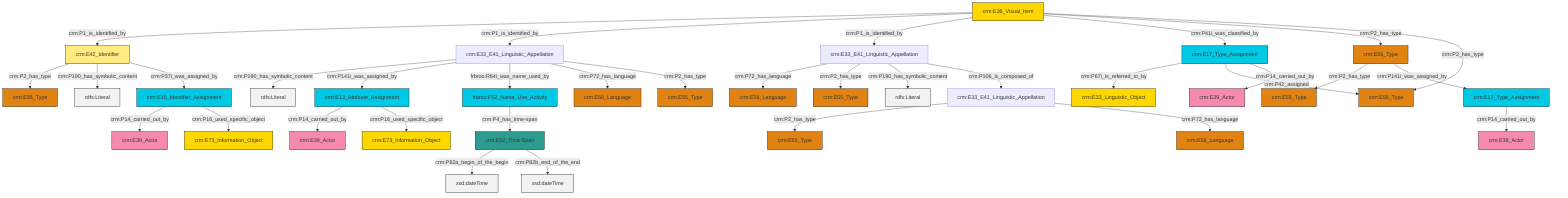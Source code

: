 graph TD
classDef Literal fill:#f2f2f2,stroke:#000000;
classDef CRM_Entity fill:#FFFFFF,stroke:#000000;
classDef Temporal_Entity fill:#00C9E6, stroke:#000000;
classDef Type fill:#E18312, stroke:#000000;
classDef Time-Span fill:#2C9C91, stroke:#000000;
classDef Appellation fill:#FFEB7F, stroke:#000000;
classDef Place fill:#008836, stroke:#000000;
classDef Persistent_Item fill:#B266B2, stroke:#000000;
classDef Conceptual_Object fill:#FFD700, stroke:#000000;
classDef Physical_Thing fill:#D2B48C, stroke:#000000;
classDef Actor fill:#f58aad, stroke:#000000;
classDef PC_Classes fill:#4ce600, stroke:#000000;
classDef Multi fill:#cccccc,stroke:#000000;

10["crm:E33_E41_Linguistic_Appellation"]:::Default -->|crm:P72_has_language| 11["crm:E56_Language"]:::Type
13["crm:E36_Visual_Item"]:::Conceptual_Object -->|crm:P1_is_identified_by| 14["crm:E42_Identifier"]:::Appellation
17["crm:E52_Time-Span"]:::Time-Span -->|crm:P82a_begin_of_the_begin| 18[xsd:dateTime]:::Literal
13["crm:E36_Visual_Item"]:::Conceptual_Object -->|crm:P1_is_identified_by| 28["crm:E33_E41_Linguistic_Appellation"]:::Default
29["crm:E17_Type_Assignment"]:::Temporal_Entity -->|crm:P14_carried_out_by| 8["crm:E39_Actor"]:::Actor
21["crm:E33_E41_Linguistic_Appellation"]:::Default -->|crm:P2_has_type| 23["crm:E55_Type"]:::Type
17["crm:E52_Time-Span"]:::Time-Span -->|crm:P82b_end_of_the_end| 34[xsd:dateTime]:::Literal
28["crm:E33_E41_Linguistic_Appellation"]:::Default -->|crm:P190_has_symbolic_content| 36[rdfs:Literal]:::Literal
0["crm:E13_Attribute_Assignment"]:::Temporal_Entity -->|crm:P14_carried_out_by| 37["crm:E39_Actor"]:::Actor
10["crm:E33_E41_Linguistic_Appellation"]:::Default -->|crm:P2_has_type| 38["crm:E55_Type"]:::Type
41["crm:E17_Type_Assignment"]:::Temporal_Entity -->|crm:P67i_is_referred_to_by| 32["crm:E33_Linguistic_Object"]:::Conceptual_Object
28["crm:E33_E41_Linguistic_Appellation"]:::Default -->|crm:P141i_was_assigned_by| 0["crm:E13_Attribute_Assignment"]:::Temporal_Entity
25["frbroo:F52_Name_Use_Activity"]:::Temporal_Entity -->|crm:P4_has_time-span| 17["crm:E52_Time-Span"]:::Time-Span
43["crm:E15_Identifier_Assignment"]:::Temporal_Entity -->|crm:P14_carried_out_by| 44["crm:E39_Actor"]:::Actor
14["crm:E42_Identifier"]:::Appellation -->|crm:P2_has_type| 19["crm:E55_Type"]:::Type
28["crm:E33_E41_Linguistic_Appellation"]:::Default -->|frbroo:R64i_was_name_used_by| 25["frbroo:F52_Name_Use_Activity"]:::Temporal_Entity
13["crm:E36_Visual_Item"]:::Conceptual_Object -->|crm:P1_is_identified_by| 10["crm:E33_E41_Linguistic_Appellation"]:::Default
13["crm:E36_Visual_Item"]:::Conceptual_Object -->|crm:P41i_was_classified_by| 41["crm:E17_Type_Assignment"]:::Temporal_Entity
28["crm:E33_E41_Linguistic_Appellation"]:::Default -->|crm:P72_has_language| 39["crm:E56_Language"]:::Type
21["crm:E33_E41_Linguistic_Appellation"]:::Default -->|crm:P72_has_language| 15["crm:E56_Language"]:::Type
13["crm:E36_Visual_Item"]:::Conceptual_Object -->|crm:P2_has_type| 50["crm:E55_Type"]:::Type
14["crm:E42_Identifier"]:::Appellation -->|crm:P190_has_symbolic_content| 53[rdfs:Literal]:::Literal
41["crm:E17_Type_Assignment"]:::Temporal_Entity -->|crm:P42_assigned| 4["crm:E55_Type"]:::Type
13["crm:E36_Visual_Item"]:::Conceptual_Object -->|crm:P2_has_type| 4["crm:E55_Type"]:::Type
10["crm:E33_E41_Linguistic_Appellation"]:::Default -->|crm:P190_has_symbolic_content| 56[rdfs:Literal]:::Literal
50["crm:E55_Type"]:::Type -->|crm:P2_has_type| 2["crm:E55_Type"]:::Type
50["crm:E55_Type"]:::Type -->|crm:P141i_was_assigned_by| 29["crm:E17_Type_Assignment"]:::Temporal_Entity
43["crm:E15_Identifier_Assignment"]:::Temporal_Entity -->|crm:P16_used_specific_object| 47["crm:E73_Information_Object"]:::Conceptual_Object
10["crm:E33_E41_Linguistic_Appellation"]:::Default -->|crm:P106_is_composed_of| 21["crm:E33_E41_Linguistic_Appellation"]:::Default
0["crm:E13_Attribute_Assignment"]:::Temporal_Entity -->|crm:P16_used_specific_object| 57["crm:E73_Information_Object"]:::Conceptual_Object
41["crm:E17_Type_Assignment"]:::Temporal_Entity -->|crm:P14_carried_out_by| 6["crm:E39_Actor"]:::Actor
14["crm:E42_Identifier"]:::Appellation -->|crm:P37i_was_assigned_by| 43["crm:E15_Identifier_Assignment"]:::Temporal_Entity
28["crm:E33_E41_Linguistic_Appellation"]:::Default -->|crm:P2_has_type| 60["crm:E55_Type"]:::Type